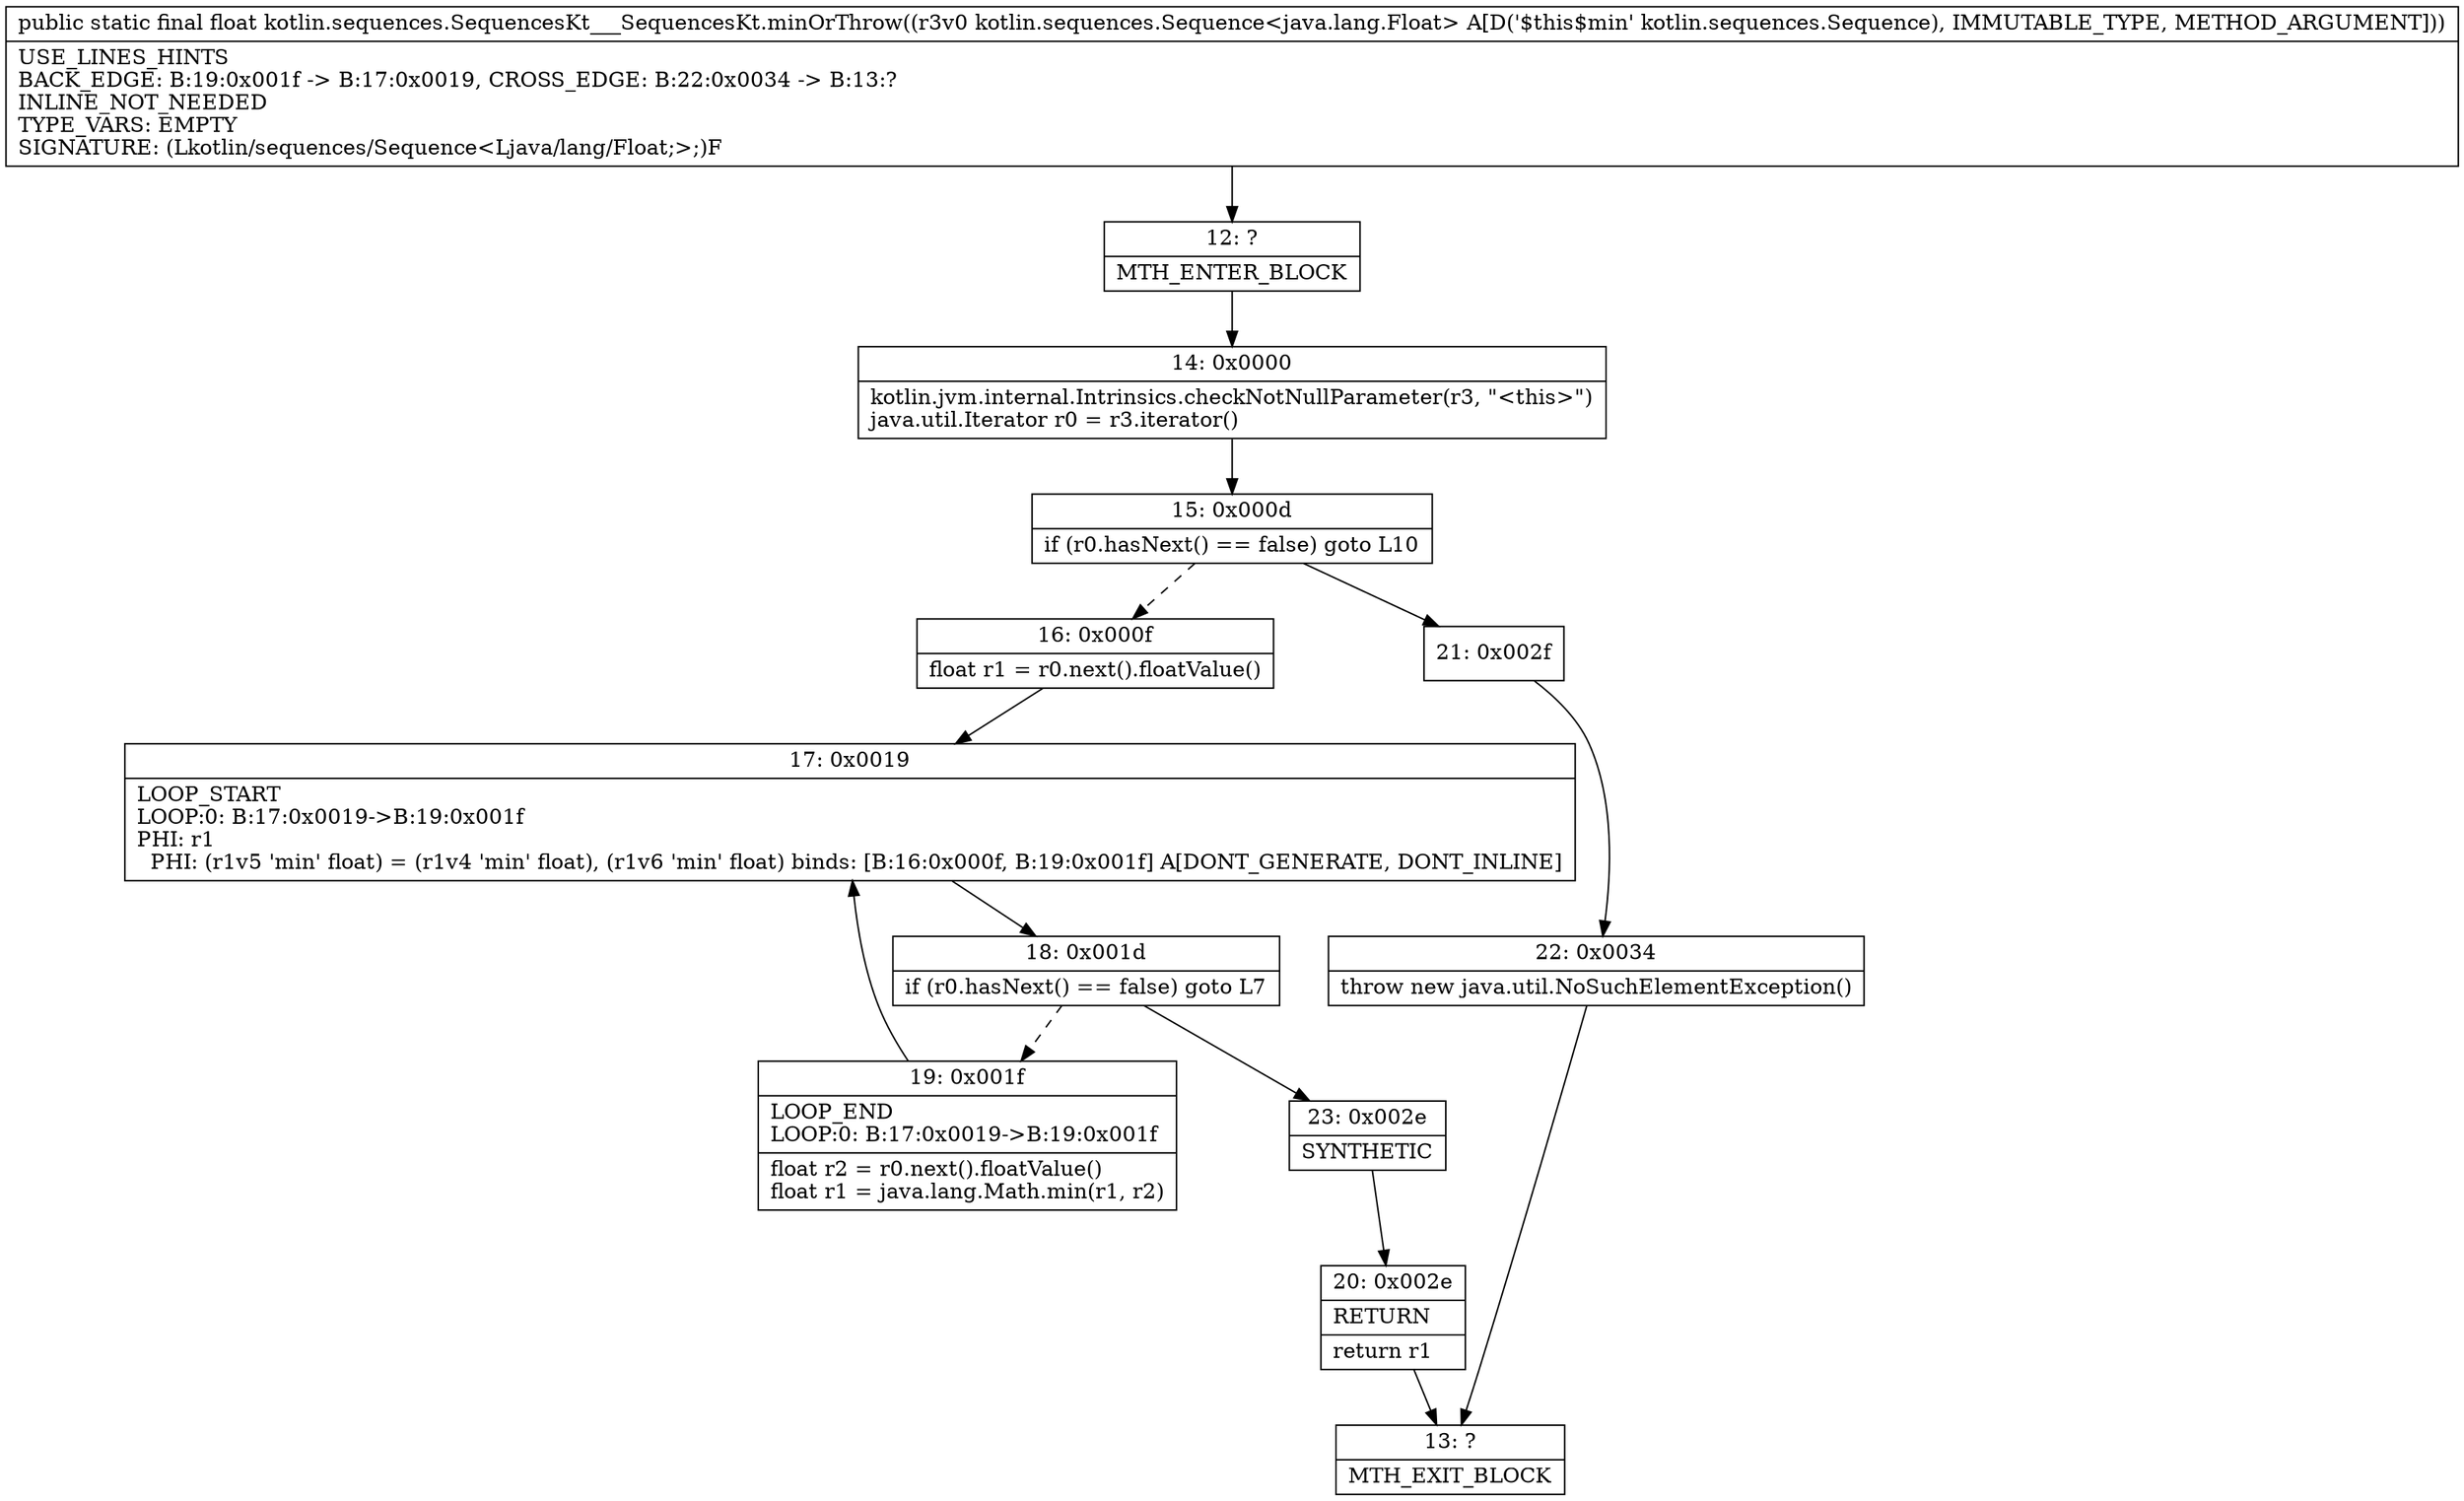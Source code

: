 digraph "CFG forkotlin.sequences.SequencesKt___SequencesKt.minOrThrow(Lkotlin\/sequences\/Sequence;)F" {
Node_12 [shape=record,label="{12\:\ ?|MTH_ENTER_BLOCK\l}"];
Node_14 [shape=record,label="{14\:\ 0x0000|kotlin.jvm.internal.Intrinsics.checkNotNullParameter(r3, \"\<this\>\")\ljava.util.Iterator r0 = r3.iterator()\l}"];
Node_15 [shape=record,label="{15\:\ 0x000d|if (r0.hasNext() == false) goto L10\l}"];
Node_16 [shape=record,label="{16\:\ 0x000f|float r1 = r0.next().floatValue()\l}"];
Node_17 [shape=record,label="{17\:\ 0x0019|LOOP_START\lLOOP:0: B:17:0x0019\-\>B:19:0x001f\lPHI: r1 \l  PHI: (r1v5 'min' float) = (r1v4 'min' float), (r1v6 'min' float) binds: [B:16:0x000f, B:19:0x001f] A[DONT_GENERATE, DONT_INLINE]\l}"];
Node_18 [shape=record,label="{18\:\ 0x001d|if (r0.hasNext() == false) goto L7\l}"];
Node_19 [shape=record,label="{19\:\ 0x001f|LOOP_END\lLOOP:0: B:17:0x0019\-\>B:19:0x001f\l|float r2 = r0.next().floatValue()\lfloat r1 = java.lang.Math.min(r1, r2)\l}"];
Node_23 [shape=record,label="{23\:\ 0x002e|SYNTHETIC\l}"];
Node_20 [shape=record,label="{20\:\ 0x002e|RETURN\l|return r1\l}"];
Node_13 [shape=record,label="{13\:\ ?|MTH_EXIT_BLOCK\l}"];
Node_21 [shape=record,label="{21\:\ 0x002f}"];
Node_22 [shape=record,label="{22\:\ 0x0034|throw new java.util.NoSuchElementException()\l}"];
MethodNode[shape=record,label="{public static final float kotlin.sequences.SequencesKt___SequencesKt.minOrThrow((r3v0 kotlin.sequences.Sequence\<java.lang.Float\> A[D('$this$min' kotlin.sequences.Sequence), IMMUTABLE_TYPE, METHOD_ARGUMENT]))  | USE_LINES_HINTS\lBACK_EDGE: B:19:0x001f \-\> B:17:0x0019, CROSS_EDGE: B:22:0x0034 \-\> B:13:?\lINLINE_NOT_NEEDED\lTYPE_VARS: EMPTY\lSIGNATURE: (Lkotlin\/sequences\/Sequence\<Ljava\/lang\/Float;\>;)F\l}"];
MethodNode -> Node_12;Node_12 -> Node_14;
Node_14 -> Node_15;
Node_15 -> Node_16[style=dashed];
Node_15 -> Node_21;
Node_16 -> Node_17;
Node_17 -> Node_18;
Node_18 -> Node_19[style=dashed];
Node_18 -> Node_23;
Node_19 -> Node_17;
Node_23 -> Node_20;
Node_20 -> Node_13;
Node_21 -> Node_22;
Node_22 -> Node_13;
}

